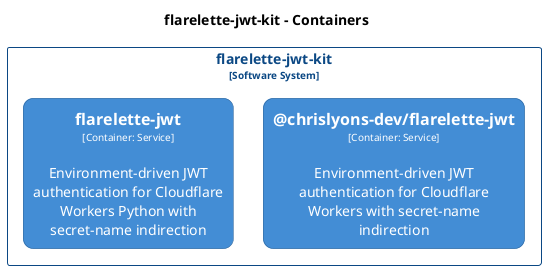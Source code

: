 @startuml
set separator none
title flarelette-jwt-kit - Containers

top to bottom direction
skinparam ranksep 60
skinparam nodesep 30

skinparam {
  arrowFontSize 10
  defaultTextAlignment center
  wrapWidth 200
  maxMessageSize 100
  defaultFontName "Arial"
}

hide stereotype

skinparam rectangle<<flarelettejwtkit.chrislyonsdevflarelettejwt>> {
  BackgroundColor #438dd5
  FontColor #ffffff
  BorderColor #2e6295
  roundCorner 20
  shadowing false
}
skinparam rectangle<<flarelettejwtkit.flarelettejwt>> {
  BackgroundColor #438dd5
  FontColor #ffffff
  BorderColor #2e6295
  roundCorner 20
  shadowing false
}
skinparam rectangle<<flarelettejwtkit>> {
  BorderColor #0b4884
  FontColor #0b4884
  shadowing false
}

rectangle "flarelette-jwt-kit\n<size:10>[Software System]</size>" <<flarelettejwtkit>> {
  rectangle "==@chrislyons-dev/flarelette-jwt\n<size:10>[Container: Service]</size>\n\nEnvironment-driven JWT authentication for Cloudflare Workers with secret-name indirection" <<flarelettejwtkit.chrislyonsdevflarelettejwt>> as flarelettejwtkit.chrislyonsdevflarelettejwt
  rectangle "==flarelette-jwt\n<size:10>[Container: Service]</size>\n\nEnvironment-driven JWT authentication for Cloudflare Workers Python with secret-name indirection" <<flarelettejwtkit.flarelettejwt>> as flarelettejwtkit.flarelettejwt
}

@enduml